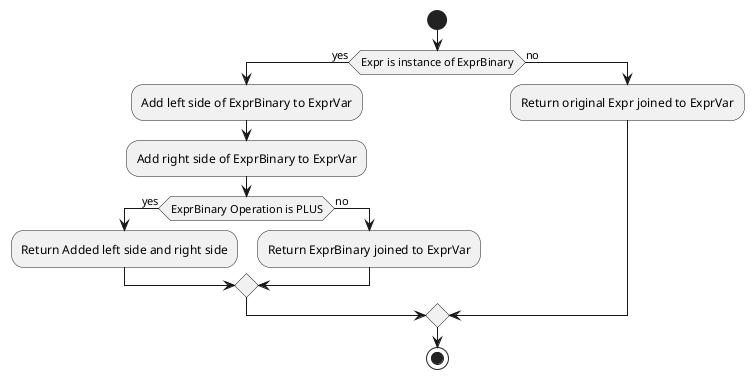 @startuml
start
if (Expr is instance of ExprBinary) then (yes)
:Add left side of ExprBinary to ExprVar;
:Add right side of ExprBinary to ExprVar;
if (ExprBinary Operation is PLUS) then (yes)
:Return Added left side and right side;
else (no)
:Return ExprBinary joined to ExprVar;
endif
else(no)
:Return original Expr joined to ExprVar;
endif
stop
@enduml